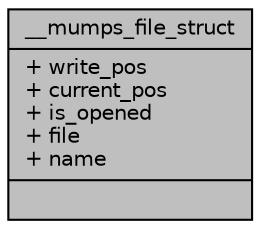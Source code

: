 digraph "__mumps_file_struct"
{
  edge [fontname="Helvetica",fontsize="10",labelfontname="Helvetica",labelfontsize="10"];
  node [fontname="Helvetica",fontsize="10",shape=record];
  Node1 [label="{__mumps_file_struct\n|+ write_pos\l+ current_pos\l+ is_opened\l+ file\l+ name\l|}",height=0.2,width=0.4,color="black", fillcolor="grey75", style="filled" fontcolor="black"];
}
